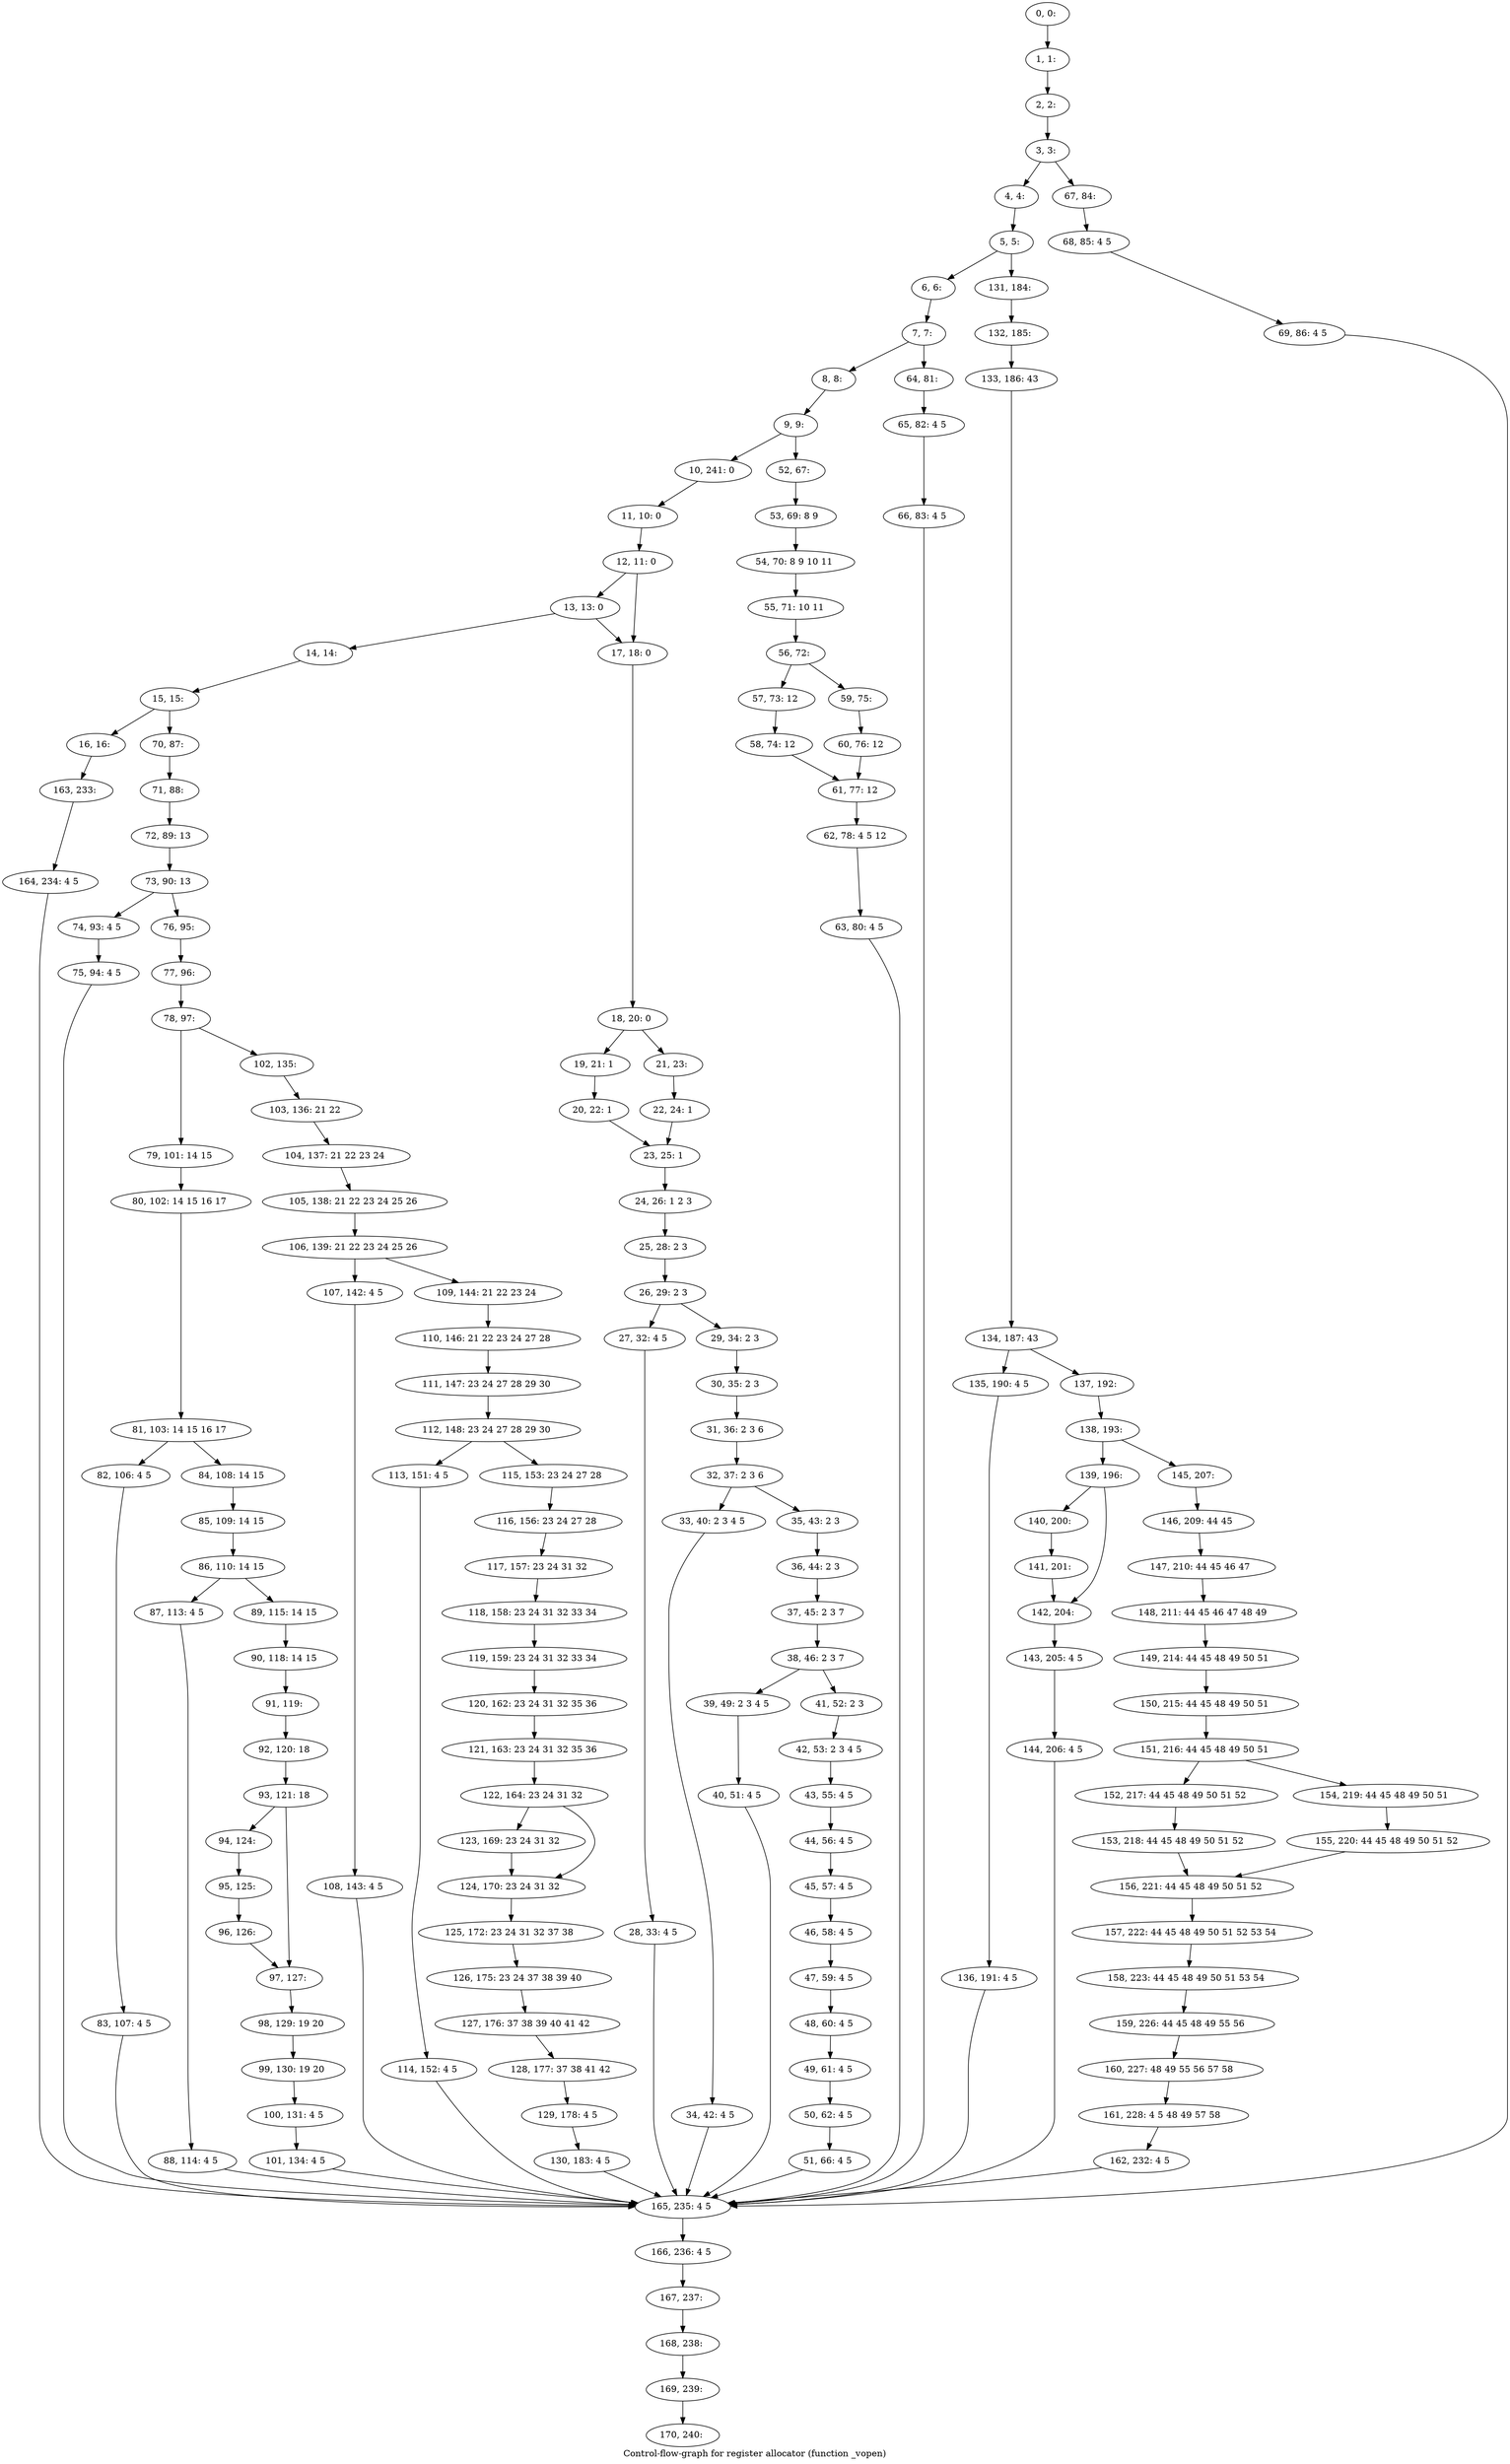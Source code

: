 digraph G {
graph [label="Control-flow-graph for register allocator (function _vopen)"]
0[label="0, 0: "];
1[label="1, 1: "];
2[label="2, 2: "];
3[label="3, 3: "];
4[label="4, 4: "];
5[label="5, 5: "];
6[label="6, 6: "];
7[label="7, 7: "];
8[label="8, 8: "];
9[label="9, 9: "];
10[label="10, 241: 0 "];
11[label="11, 10: 0 "];
12[label="12, 11: 0 "];
13[label="13, 13: 0 "];
14[label="14, 14: "];
15[label="15, 15: "];
16[label="16, 16: "];
17[label="17, 18: 0 "];
18[label="18, 20: 0 "];
19[label="19, 21: 1 "];
20[label="20, 22: 1 "];
21[label="21, 23: "];
22[label="22, 24: 1 "];
23[label="23, 25: 1 "];
24[label="24, 26: 1 2 3 "];
25[label="25, 28: 2 3 "];
26[label="26, 29: 2 3 "];
27[label="27, 32: 4 5 "];
28[label="28, 33: 4 5 "];
29[label="29, 34: 2 3 "];
30[label="30, 35: 2 3 "];
31[label="31, 36: 2 3 6 "];
32[label="32, 37: 2 3 6 "];
33[label="33, 40: 2 3 4 5 "];
34[label="34, 42: 4 5 "];
35[label="35, 43: 2 3 "];
36[label="36, 44: 2 3 "];
37[label="37, 45: 2 3 7 "];
38[label="38, 46: 2 3 7 "];
39[label="39, 49: 2 3 4 5 "];
40[label="40, 51: 4 5 "];
41[label="41, 52: 2 3 "];
42[label="42, 53: 2 3 4 5 "];
43[label="43, 55: 4 5 "];
44[label="44, 56: 4 5 "];
45[label="45, 57: 4 5 "];
46[label="46, 58: 4 5 "];
47[label="47, 59: 4 5 "];
48[label="48, 60: 4 5 "];
49[label="49, 61: 4 5 "];
50[label="50, 62: 4 5 "];
51[label="51, 66: 4 5 "];
52[label="52, 67: "];
53[label="53, 69: 8 9 "];
54[label="54, 70: 8 9 10 11 "];
55[label="55, 71: 10 11 "];
56[label="56, 72: "];
57[label="57, 73: 12 "];
58[label="58, 74: 12 "];
59[label="59, 75: "];
60[label="60, 76: 12 "];
61[label="61, 77: 12 "];
62[label="62, 78: 4 5 12 "];
63[label="63, 80: 4 5 "];
64[label="64, 81: "];
65[label="65, 82: 4 5 "];
66[label="66, 83: 4 5 "];
67[label="67, 84: "];
68[label="68, 85: 4 5 "];
69[label="69, 86: 4 5 "];
70[label="70, 87: "];
71[label="71, 88: "];
72[label="72, 89: 13 "];
73[label="73, 90: 13 "];
74[label="74, 93: 4 5 "];
75[label="75, 94: 4 5 "];
76[label="76, 95: "];
77[label="77, 96: "];
78[label="78, 97: "];
79[label="79, 101: 14 15 "];
80[label="80, 102: 14 15 16 17 "];
81[label="81, 103: 14 15 16 17 "];
82[label="82, 106: 4 5 "];
83[label="83, 107: 4 5 "];
84[label="84, 108: 14 15 "];
85[label="85, 109: 14 15 "];
86[label="86, 110: 14 15 "];
87[label="87, 113: 4 5 "];
88[label="88, 114: 4 5 "];
89[label="89, 115: 14 15 "];
90[label="90, 118: 14 15 "];
91[label="91, 119: "];
92[label="92, 120: 18 "];
93[label="93, 121: 18 "];
94[label="94, 124: "];
95[label="95, 125: "];
96[label="96, 126: "];
97[label="97, 127: "];
98[label="98, 129: 19 20 "];
99[label="99, 130: 19 20 "];
100[label="100, 131: 4 5 "];
101[label="101, 134: 4 5 "];
102[label="102, 135: "];
103[label="103, 136: 21 22 "];
104[label="104, 137: 21 22 23 24 "];
105[label="105, 138: 21 22 23 24 25 26 "];
106[label="106, 139: 21 22 23 24 25 26 "];
107[label="107, 142: 4 5 "];
108[label="108, 143: 4 5 "];
109[label="109, 144: 21 22 23 24 "];
110[label="110, 146: 21 22 23 24 27 28 "];
111[label="111, 147: 23 24 27 28 29 30 "];
112[label="112, 148: 23 24 27 28 29 30 "];
113[label="113, 151: 4 5 "];
114[label="114, 152: 4 5 "];
115[label="115, 153: 23 24 27 28 "];
116[label="116, 156: 23 24 27 28 "];
117[label="117, 157: 23 24 31 32 "];
118[label="118, 158: 23 24 31 32 33 34 "];
119[label="119, 159: 23 24 31 32 33 34 "];
120[label="120, 162: 23 24 31 32 35 36 "];
121[label="121, 163: 23 24 31 32 35 36 "];
122[label="122, 164: 23 24 31 32 "];
123[label="123, 169: 23 24 31 32 "];
124[label="124, 170: 23 24 31 32 "];
125[label="125, 172: 23 24 31 32 37 38 "];
126[label="126, 175: 23 24 37 38 39 40 "];
127[label="127, 176: 37 38 39 40 41 42 "];
128[label="128, 177: 37 38 41 42 "];
129[label="129, 178: 4 5 "];
130[label="130, 183: 4 5 "];
131[label="131, 184: "];
132[label="132, 185: "];
133[label="133, 186: 43 "];
134[label="134, 187: 43 "];
135[label="135, 190: 4 5 "];
136[label="136, 191: 4 5 "];
137[label="137, 192: "];
138[label="138, 193: "];
139[label="139, 196: "];
140[label="140, 200: "];
141[label="141, 201: "];
142[label="142, 204: "];
143[label="143, 205: 4 5 "];
144[label="144, 206: 4 5 "];
145[label="145, 207: "];
146[label="146, 209: 44 45 "];
147[label="147, 210: 44 45 46 47 "];
148[label="148, 211: 44 45 46 47 48 49 "];
149[label="149, 214: 44 45 48 49 50 51 "];
150[label="150, 215: 44 45 48 49 50 51 "];
151[label="151, 216: 44 45 48 49 50 51 "];
152[label="152, 217: 44 45 48 49 50 51 52 "];
153[label="153, 218: 44 45 48 49 50 51 52 "];
154[label="154, 219: 44 45 48 49 50 51 "];
155[label="155, 220: 44 45 48 49 50 51 52 "];
156[label="156, 221: 44 45 48 49 50 51 52 "];
157[label="157, 222: 44 45 48 49 50 51 52 53 54 "];
158[label="158, 223: 44 45 48 49 50 51 53 54 "];
159[label="159, 226: 44 45 48 49 55 56 "];
160[label="160, 227: 48 49 55 56 57 58 "];
161[label="161, 228: 4 5 48 49 57 58 "];
162[label="162, 232: 4 5 "];
163[label="163, 233: "];
164[label="164, 234: 4 5 "];
165[label="165, 235: 4 5 "];
166[label="166, 236: 4 5 "];
167[label="167, 237: "];
168[label="168, 238: "];
169[label="169, 239: "];
170[label="170, 240: "];
0->1 ;
1->2 ;
2->3 ;
3->4 ;
3->67 ;
4->5 ;
5->6 ;
5->131 ;
6->7 ;
7->8 ;
7->64 ;
8->9 ;
9->10 ;
9->52 ;
10->11 ;
11->12 ;
12->13 ;
12->17 ;
13->14 ;
13->17 ;
14->15 ;
15->16 ;
15->70 ;
16->163 ;
17->18 ;
18->19 ;
18->21 ;
19->20 ;
20->23 ;
21->22 ;
22->23 ;
23->24 ;
24->25 ;
25->26 ;
26->27 ;
26->29 ;
27->28 ;
28->165 ;
29->30 ;
30->31 ;
31->32 ;
32->33 ;
32->35 ;
33->34 ;
34->165 ;
35->36 ;
36->37 ;
37->38 ;
38->39 ;
38->41 ;
39->40 ;
40->165 ;
41->42 ;
42->43 ;
43->44 ;
44->45 ;
45->46 ;
46->47 ;
47->48 ;
48->49 ;
49->50 ;
50->51 ;
51->165 ;
52->53 ;
53->54 ;
54->55 ;
55->56 ;
56->57 ;
56->59 ;
57->58 ;
58->61 ;
59->60 ;
60->61 ;
61->62 ;
62->63 ;
63->165 ;
64->65 ;
65->66 ;
66->165 ;
67->68 ;
68->69 ;
69->165 ;
70->71 ;
71->72 ;
72->73 ;
73->74 ;
73->76 ;
74->75 ;
75->165 ;
76->77 ;
77->78 ;
78->79 ;
78->102 ;
79->80 ;
80->81 ;
81->82 ;
81->84 ;
82->83 ;
83->165 ;
84->85 ;
85->86 ;
86->87 ;
86->89 ;
87->88 ;
88->165 ;
89->90 ;
90->91 ;
91->92 ;
92->93 ;
93->94 ;
93->97 ;
94->95 ;
95->96 ;
96->97 ;
97->98 ;
98->99 ;
99->100 ;
100->101 ;
101->165 ;
102->103 ;
103->104 ;
104->105 ;
105->106 ;
106->107 ;
106->109 ;
107->108 ;
108->165 ;
109->110 ;
110->111 ;
111->112 ;
112->113 ;
112->115 ;
113->114 ;
114->165 ;
115->116 ;
116->117 ;
117->118 ;
118->119 ;
119->120 ;
120->121 ;
121->122 ;
122->123 ;
122->124 ;
123->124 ;
124->125 ;
125->126 ;
126->127 ;
127->128 ;
128->129 ;
129->130 ;
130->165 ;
131->132 ;
132->133 ;
133->134 ;
134->135 ;
134->137 ;
135->136 ;
136->165 ;
137->138 ;
138->139 ;
138->145 ;
139->140 ;
139->142 ;
140->141 ;
141->142 ;
142->143 ;
143->144 ;
144->165 ;
145->146 ;
146->147 ;
147->148 ;
148->149 ;
149->150 ;
150->151 ;
151->152 ;
151->154 ;
152->153 ;
153->156 ;
154->155 ;
155->156 ;
156->157 ;
157->158 ;
158->159 ;
159->160 ;
160->161 ;
161->162 ;
162->165 ;
163->164 ;
164->165 ;
165->166 ;
166->167 ;
167->168 ;
168->169 ;
169->170 ;
}
